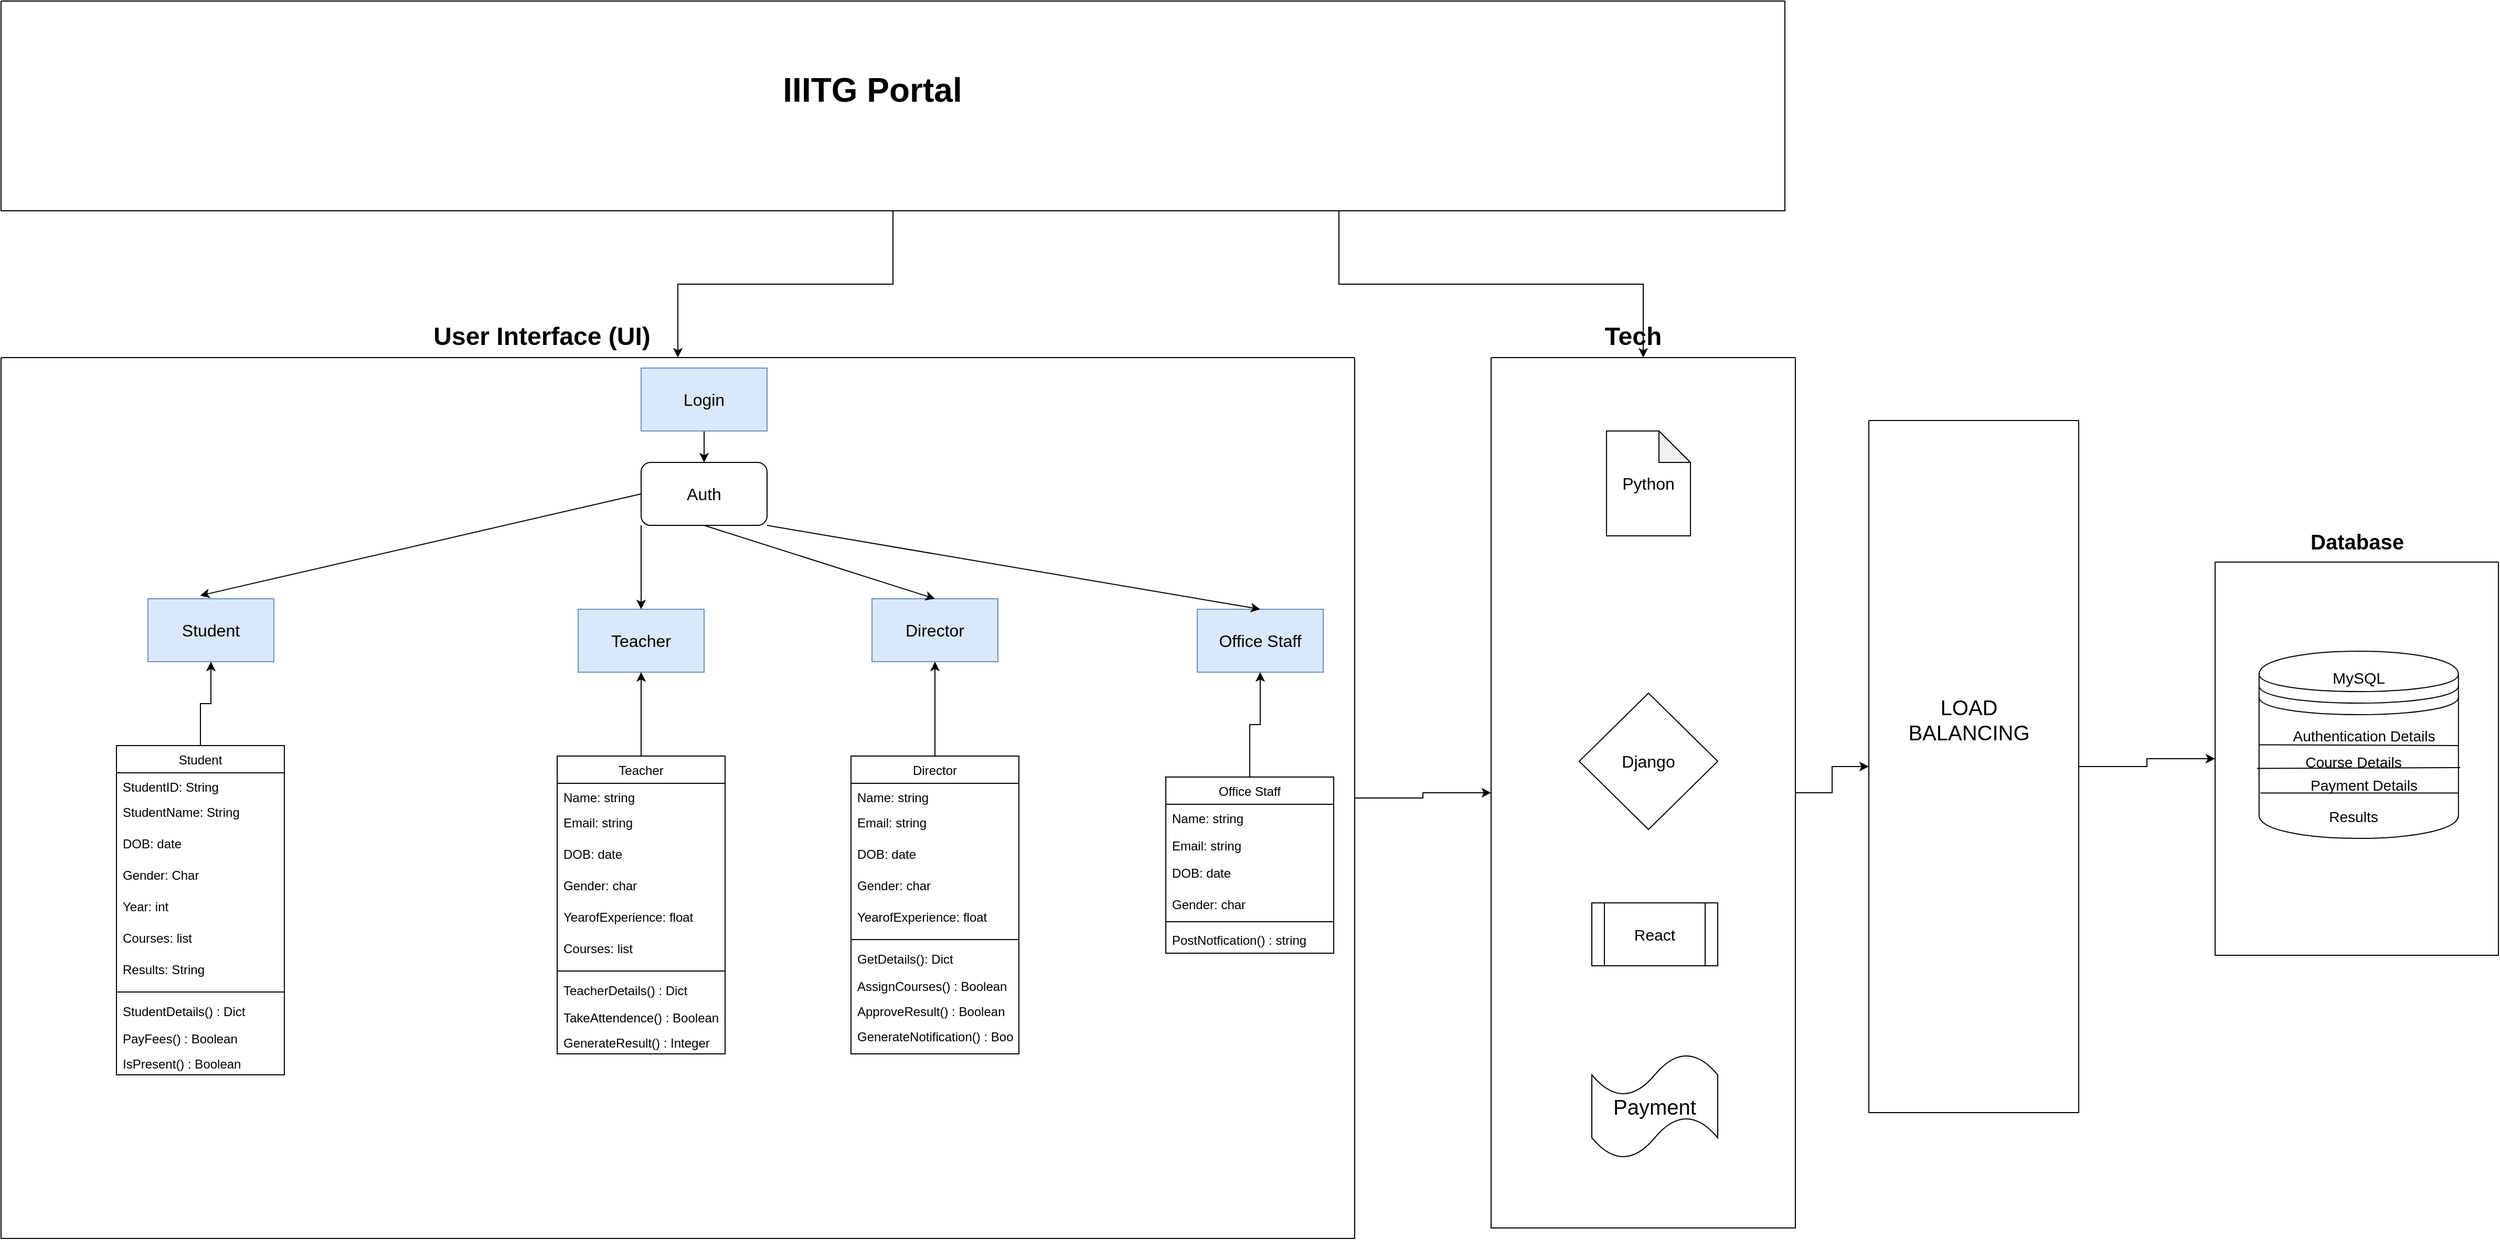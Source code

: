 <mxfile version="20.8.16" type="github">
  <diagram name="Page-1" id="5f0bae14-7c28-e335-631c-24af17079c00">
    <mxGraphModel dx="3136" dy="1663" grid="1" gridSize="10" guides="1" tooltips="1" connect="1" arrows="1" fold="1" page="1" pageScale="1" pageWidth="1100" pageHeight="850" background="none" math="0" shadow="0">
      <root>
        <mxCell id="0" />
        <mxCell id="1" parent="0" />
        <mxCell id="IGgQg_8KnwVarghvvdzZ-70" style="edgeStyle=orthogonalEdgeStyle;rounded=0;orthogonalLoop=1;jettySize=auto;html=1;exitX=0.5;exitY=1;exitDx=0;exitDy=0;entryX=0.5;entryY=0;entryDx=0;entryDy=0;fontSize=16;" parent="1" source="IGgQg_8KnwVarghvvdzZ-7" target="IGgQg_8KnwVarghvvdzZ-11" edge="1">
          <mxGeometry relative="1" as="geometry" />
        </mxCell>
        <mxCell id="IGgQg_8KnwVarghvvdzZ-7" value="Login" style="rounded=0;whiteSpace=wrap;html=1;fontSize=16;fillColor=#dae8fc;strokeColor=#6c8ebf;" parent="1" vertex="1">
          <mxGeometry x="360" y="10" width="120" height="60" as="geometry" />
        </mxCell>
        <mxCell id="IGgQg_8KnwVarghvvdzZ-8" value="Student" style="rounded=0;whiteSpace=wrap;html=1;fontSize=16;fillColor=#dae8fc;strokeColor=#6c8ebf;" parent="1" vertex="1">
          <mxGeometry x="-110" y="230" width="120" height="60" as="geometry" />
        </mxCell>
        <mxCell id="IGgQg_8KnwVarghvvdzZ-9" value="Teacher" style="rounded=0;whiteSpace=wrap;html=1;fontSize=16;fillColor=#dae8fc;strokeColor=#6c8ebf;" parent="1" vertex="1">
          <mxGeometry x="300" y="240" width="120" height="60" as="geometry" />
        </mxCell>
        <mxCell id="IGgQg_8KnwVarghvvdzZ-10" value="Director" style="rounded=0;whiteSpace=wrap;html=1;fontSize=16;fillColor=#dae8fc;strokeColor=#6c8ebf;" parent="1" vertex="1">
          <mxGeometry x="580" y="230" width="120" height="60" as="geometry" />
        </mxCell>
        <mxCell id="IGgQg_8KnwVarghvvdzZ-11" value="Auth" style="rounded=1;whiteSpace=wrap;html=1;fontSize=16;" parent="1" vertex="1">
          <mxGeometry x="360" y="100" width="120" height="60" as="geometry" />
        </mxCell>
        <mxCell id="IGgQg_8KnwVarghvvdzZ-12" value="Office Staff" style="rounded=0;whiteSpace=wrap;html=1;fontSize=16;fillColor=#dae8fc;strokeColor=#6c8ebf;" parent="1" vertex="1">
          <mxGeometry x="890" y="240" width="120" height="60" as="geometry" />
        </mxCell>
        <mxCell id="IGgQg_8KnwVarghvvdzZ-63" value="" style="endArrow=classic;html=1;rounded=0;fontSize=16;entryX=0.414;entryY=-0.05;entryDx=0;entryDy=0;entryPerimeter=0;exitX=0;exitY=0.5;exitDx=0;exitDy=0;" parent="1" source="IGgQg_8KnwVarghvvdzZ-11" target="IGgQg_8KnwVarghvvdzZ-8" edge="1">
          <mxGeometry width="50" height="50" relative="1" as="geometry">
            <mxPoint x="20" y="130" as="sourcePoint" />
            <mxPoint x="70" y="80" as="targetPoint" />
          </mxGeometry>
        </mxCell>
        <mxCell id="IGgQg_8KnwVarghvvdzZ-64" value="" style="endArrow=classic;html=1;rounded=0;fontSize=16;exitX=0;exitY=1;exitDx=0;exitDy=0;entryX=0.5;entryY=0;entryDx=0;entryDy=0;" parent="1" source="IGgQg_8KnwVarghvvdzZ-11" target="IGgQg_8KnwVarghvvdzZ-9" edge="1">
          <mxGeometry width="50" height="50" relative="1" as="geometry">
            <mxPoint x="-30" y="120" as="sourcePoint" />
            <mxPoint x="360" y="230" as="targetPoint" />
          </mxGeometry>
        </mxCell>
        <mxCell id="IGgQg_8KnwVarghvvdzZ-65" value="" style="endArrow=classic;html=1;rounded=0;fontSize=16;entryX=0.5;entryY=0;entryDx=0;entryDy=0;exitX=0.5;exitY=1;exitDx=0;exitDy=0;" parent="1" source="IGgQg_8KnwVarghvvdzZ-11" target="IGgQg_8KnwVarghvvdzZ-10" edge="1">
          <mxGeometry width="50" height="50" relative="1" as="geometry">
            <mxPoint x="100" y="100" as="sourcePoint" />
            <mxPoint x="150" y="50" as="targetPoint" />
          </mxGeometry>
        </mxCell>
        <mxCell id="IGgQg_8KnwVarghvvdzZ-66" value="" style="endArrow=classic;html=1;rounded=0;fontSize=16;entryX=0.5;entryY=0;entryDx=0;entryDy=0;exitX=1;exitY=1;exitDx=0;exitDy=0;" parent="1" source="IGgQg_8KnwVarghvvdzZ-11" target="IGgQg_8KnwVarghvvdzZ-12" edge="1">
          <mxGeometry width="50" height="50" relative="1" as="geometry">
            <mxPoint x="120" y="110" as="sourcePoint" />
            <mxPoint x="170" y="60" as="targetPoint" />
          </mxGeometry>
        </mxCell>
        <mxCell id="IGgQg_8KnwVarghvvdzZ-94" style="edgeStyle=orthogonalEdgeStyle;rounded=0;orthogonalLoop=1;jettySize=auto;html=1;exitX=1;exitY=0.5;exitDx=0;exitDy=0;entryX=0;entryY=0.5;entryDx=0;entryDy=0;fontSize=16;" parent="1" source="IGgQg_8KnwVarghvvdzZ-72" target="IGgQg_8KnwVarghvvdzZ-85" edge="1">
          <mxGeometry relative="1" as="geometry" />
        </mxCell>
        <mxCell id="IGgQg_8KnwVarghvvdzZ-72" value="" style="swimlane;startSize=0;fontSize=16;" parent="1" vertex="1">
          <mxGeometry x="-250" width="1290" height="840" as="geometry" />
        </mxCell>
        <mxCell id="BYjW-Z8Fg1tWiA0JsFKe-75" style="edgeStyle=orthogonalEdgeStyle;rounded=0;orthogonalLoop=1;jettySize=auto;html=1;exitX=1;exitY=0.5;exitDx=0;exitDy=0;entryX=0;entryY=0.5;entryDx=0;entryDy=0;fontSize=20;" edge="1" parent="1" source="IGgQg_8KnwVarghvvdzZ-85" target="BYjW-Z8Fg1tWiA0JsFKe-73">
          <mxGeometry relative="1" as="geometry" />
        </mxCell>
        <mxCell id="IGgQg_8KnwVarghvvdzZ-85" value="" style="swimlane;startSize=0;fontSize=16;" parent="1" vertex="1">
          <mxGeometry x="1170" width="290" height="830" as="geometry" />
        </mxCell>
        <mxCell id="IGgQg_8KnwVarghvvdzZ-88" value="Python" style="shape=note;whiteSpace=wrap;html=1;backgroundOutline=1;darkOpacity=0.05;fontSize=16;" parent="IGgQg_8KnwVarghvvdzZ-85" vertex="1">
          <mxGeometry x="110" y="70" width="80" height="100" as="geometry" />
        </mxCell>
        <mxCell id="IGgQg_8KnwVarghvvdzZ-89" value="Django" style="rhombus;whiteSpace=wrap;html=1;fontSize=16;" parent="IGgQg_8KnwVarghvvdzZ-85" vertex="1">
          <mxGeometry x="84" y="320" width="132" height="130" as="geometry" />
        </mxCell>
        <mxCell id="BYjW-Z8Fg1tWiA0JsFKe-4" value="&lt;font style=&quot;font-size: 15px;&quot;&gt;React&lt;/font&gt;" style="shape=process;whiteSpace=wrap;html=1;backgroundOutline=1;" vertex="1" parent="IGgQg_8KnwVarghvvdzZ-85">
          <mxGeometry x="96" y="520" width="120" height="60" as="geometry" />
        </mxCell>
        <mxCell id="BYjW-Z8Fg1tWiA0JsFKe-77" value="Payment" style="shape=tape;whiteSpace=wrap;html=1;fontSize=20;" vertex="1" parent="IGgQg_8KnwVarghvvdzZ-85">
          <mxGeometry x="96" y="664" width="120" height="100" as="geometry" />
        </mxCell>
        <mxCell id="IGgQg_8KnwVarghvvdzZ-92" style="edgeStyle=orthogonalEdgeStyle;rounded=0;orthogonalLoop=1;jettySize=auto;html=1;exitX=0.5;exitY=1;exitDx=0;exitDy=0;fontSize=16;" parent="1" source="IGgQg_8KnwVarghvvdzZ-90" target="IGgQg_8KnwVarghvvdzZ-72" edge="1">
          <mxGeometry relative="1" as="geometry" />
        </mxCell>
        <mxCell id="IGgQg_8KnwVarghvvdzZ-93" style="edgeStyle=orthogonalEdgeStyle;rounded=0;orthogonalLoop=1;jettySize=auto;html=1;exitX=0.75;exitY=1;exitDx=0;exitDy=0;entryX=0.5;entryY=0;entryDx=0;entryDy=0;fontSize=16;" parent="1" source="IGgQg_8KnwVarghvvdzZ-90" target="IGgQg_8KnwVarghvvdzZ-85" edge="1">
          <mxGeometry relative="1" as="geometry" />
        </mxCell>
        <mxCell id="IGgQg_8KnwVarghvvdzZ-90" value="" style="swimlane;startSize=0;fontSize=16;" parent="1" vertex="1">
          <mxGeometry x="-250" y="-340" width="1700" height="200" as="geometry" />
        </mxCell>
        <mxCell id="IGgQg_8KnwVarghvvdzZ-96" value="&lt;h1&gt;IIITG Portal&lt;/h1&gt;" style="text;html=1;align=center;verticalAlign=middle;resizable=0;points=[];autosize=1;strokeColor=none;fillColor=none;fontSize=16;" parent="IGgQg_8KnwVarghvvdzZ-90" vertex="1">
          <mxGeometry x="735" y="40" width="190" height="90" as="geometry" />
        </mxCell>
        <mxCell id="IGgQg_8KnwVarghvvdzZ-97" value="&lt;h2&gt;User Interface (UI)&lt;/h2&gt;" style="text;html=1;align=center;verticalAlign=middle;resizable=0;points=[];autosize=1;strokeColor=none;fillColor=none;fontSize=16;" parent="1" vertex="1">
          <mxGeometry x="150" y="-60" width="230" height="80" as="geometry" />
        </mxCell>
        <mxCell id="IGgQg_8KnwVarghvvdzZ-98" value="&lt;h2&gt;Tech&lt;/h2&gt;" style="text;html=1;align=center;verticalAlign=middle;resizable=0;points=[];autosize=1;strokeColor=none;fillColor=none;fontSize=16;" parent="1" vertex="1">
          <mxGeometry x="1265" y="-60" width="80" height="80" as="geometry" />
        </mxCell>
        <mxCell id="BYjW-Z8Fg1tWiA0JsFKe-1" value="" style="swimlane;startSize=0;" vertex="1" parent="1">
          <mxGeometry x="1860" y="195" width="270" height="375" as="geometry" />
        </mxCell>
        <mxCell id="BYjW-Z8Fg1tWiA0JsFKe-64" value="" style="shape=datastore;whiteSpace=wrap;html=1;" vertex="1" parent="BYjW-Z8Fg1tWiA0JsFKe-1">
          <mxGeometry x="41.9" y="85" width="190" height="178.5" as="geometry" />
        </mxCell>
        <mxCell id="BYjW-Z8Fg1tWiA0JsFKe-65" value="MySQL" style="text;html=1;strokeColor=none;fillColor=none;align=center;verticalAlign=middle;whiteSpace=wrap;rounded=0;fontSize=15;" vertex="1" parent="BYjW-Z8Fg1tWiA0JsFKe-1">
          <mxGeometry x="106.9" y="95" width="60" height="30" as="geometry" />
        </mxCell>
        <mxCell id="BYjW-Z8Fg1tWiA0JsFKe-66" value="" style="endArrow=none;html=1;rounded=0;fontSize=15;entryX=1.009;entryY=0.622;entryDx=0;entryDy=0;entryPerimeter=0;exitX=-0.01;exitY=0.626;exitDx=0;exitDy=0;exitPerimeter=0;" edge="1" parent="BYjW-Z8Fg1tWiA0JsFKe-1" source="BYjW-Z8Fg1tWiA0JsFKe-64" target="BYjW-Z8Fg1tWiA0JsFKe-64">
          <mxGeometry width="50" height="50" relative="1" as="geometry">
            <mxPoint x="43.61" y="195.003" as="sourcePoint" />
            <mxPoint x="231.9" y="198.037" as="targetPoint" />
          </mxGeometry>
        </mxCell>
        <mxCell id="BYjW-Z8Fg1tWiA0JsFKe-67" value="" style="endArrow=none;html=1;rounded=0;fontSize=15;entryX=1;entryY=0.504;entryDx=0;entryDy=0;entryPerimeter=0;exitX=0;exitY=0.5;exitDx=0;exitDy=0;" edge="1" parent="BYjW-Z8Fg1tWiA0JsFKe-1" source="BYjW-Z8Fg1tWiA0JsFKe-64" target="BYjW-Z8Fg1tWiA0JsFKe-64">
          <mxGeometry width="50" height="50" relative="1" as="geometry">
            <mxPoint x="41.9" y="184.999" as="sourcePoint" />
            <mxPoint x="236.27" y="184.999" as="targetPoint" />
          </mxGeometry>
        </mxCell>
        <mxCell id="BYjW-Z8Fg1tWiA0JsFKe-68" value="&lt;font style=&quot;font-size: 14px;&quot;&gt;Authentication Details&lt;/font&gt;" style="text;html=1;strokeColor=none;fillColor=none;align=center;verticalAlign=middle;whiteSpace=wrap;rounded=0;fontSize=15;" vertex="1" parent="BYjW-Z8Fg1tWiA0JsFKe-1">
          <mxGeometry x="51.9" y="150" width="180" height="30" as="geometry" />
        </mxCell>
        <mxCell id="BYjW-Z8Fg1tWiA0JsFKe-69" value="&lt;font style=&quot;font-size: 14px;&quot;&gt;Course Details&lt;/font&gt;" style="text;html=1;strokeColor=none;fillColor=none;align=center;verticalAlign=middle;whiteSpace=wrap;rounded=0;fontSize=15;" vertex="1" parent="BYjW-Z8Fg1tWiA0JsFKe-1">
          <mxGeometry x="41.9" y="175" width="180" height="30" as="geometry" />
        </mxCell>
        <mxCell id="BYjW-Z8Fg1tWiA0JsFKe-70" value="" style="endArrow=none;html=1;rounded=0;fontSize=15;entryX=0.997;entryY=0.775;entryDx=0;entryDy=0;entryPerimeter=0;exitX=0.006;exitY=0.758;exitDx=0;exitDy=0;exitPerimeter=0;" edge="1" parent="BYjW-Z8Fg1tWiA0JsFKe-1" source="BYjW-Z8Fg1tWiA0JsFKe-64" target="BYjW-Z8Fg1tWiA0JsFKe-71">
          <mxGeometry width="50" height="50" relative="1" as="geometry">
            <mxPoint x="43.04" y="220.303" as="sourcePoint" />
            <mxPoint x="231.33" y="223.337" as="targetPoint" />
          </mxGeometry>
        </mxCell>
        <mxCell id="BYjW-Z8Fg1tWiA0JsFKe-71" value="&lt;span style=&quot;font-size: 14px;&quot;&gt;Payment Details&lt;/span&gt;" style="text;html=1;strokeColor=none;fillColor=none;align=center;verticalAlign=middle;whiteSpace=wrap;rounded=0;fontSize=15;" vertex="1" parent="BYjW-Z8Fg1tWiA0JsFKe-1">
          <mxGeometry x="51.9" y="197" width="180" height="30" as="geometry" />
        </mxCell>
        <mxCell id="BYjW-Z8Fg1tWiA0JsFKe-72" value="&lt;font style=&quot;font-size: 14px;&quot;&gt;Results&lt;/font&gt;" style="text;html=1;strokeColor=none;fillColor=none;align=center;verticalAlign=middle;whiteSpace=wrap;rounded=0;fontSize=15;" vertex="1" parent="BYjW-Z8Fg1tWiA0JsFKe-1">
          <mxGeometry x="41.9" y="227" width="180" height="30" as="geometry" />
        </mxCell>
        <mxCell id="BYjW-Z8Fg1tWiA0JsFKe-2" value="&lt;font style=&quot;font-size: 20px;&quot;&gt;&lt;b&gt;Database&lt;/b&gt;&lt;/font&gt;" style="text;html=1;align=center;verticalAlign=middle;resizable=0;points=[];autosize=1;strokeColor=none;fillColor=none;" vertex="1" parent="1">
          <mxGeometry x="1940" y="155" width="110" height="40" as="geometry" />
        </mxCell>
        <mxCell id="BYjW-Z8Fg1tWiA0JsFKe-29" style="edgeStyle=orthogonalEdgeStyle;rounded=0;orthogonalLoop=1;jettySize=auto;html=1;fontSize=20;" edge="1" parent="1" source="BYjW-Z8Fg1tWiA0JsFKe-17" target="IGgQg_8KnwVarghvvdzZ-8">
          <mxGeometry relative="1" as="geometry" />
        </mxCell>
        <mxCell id="BYjW-Z8Fg1tWiA0JsFKe-17" value="Student" style="swimlane;fontStyle=0;align=center;verticalAlign=top;childLayout=stackLayout;horizontal=1;startSize=26;horizontalStack=0;resizeParent=1;resizeLast=0;collapsible=1;marginBottom=0;rounded=0;shadow=0;strokeWidth=1;" vertex="1" parent="1">
          <mxGeometry x="-140" y="370" width="160" height="314" as="geometry">
            <mxRectangle x="-410" y="360" width="160" height="26" as="alternateBounds" />
          </mxGeometry>
        </mxCell>
        <mxCell id="BYjW-Z8Fg1tWiA0JsFKe-18" value="StudentID: String" style="text;align=left;verticalAlign=top;spacingLeft=4;spacingRight=4;overflow=hidden;rotatable=0;points=[[0,0.5],[1,0.5]];portConstraint=eastwest;" vertex="1" parent="BYjW-Z8Fg1tWiA0JsFKe-17">
          <mxGeometry y="26" width="160" height="24" as="geometry" />
        </mxCell>
        <mxCell id="BYjW-Z8Fg1tWiA0JsFKe-19" value="StudentName: String" style="text;align=left;verticalAlign=top;spacingLeft=4;spacingRight=4;overflow=hidden;rotatable=0;points=[[0,0.5],[1,0.5]];portConstraint=eastwest;rounded=0;shadow=0;html=0;" vertex="1" parent="BYjW-Z8Fg1tWiA0JsFKe-17">
          <mxGeometry y="50" width="160" height="30" as="geometry" />
        </mxCell>
        <mxCell id="BYjW-Z8Fg1tWiA0JsFKe-20" value="DOB: date" style="text;align=left;verticalAlign=top;spacingLeft=4;spacingRight=4;overflow=hidden;rotatable=0;points=[[0,0.5],[1,0.5]];portConstraint=eastwest;rounded=0;shadow=0;html=0;" vertex="1" parent="BYjW-Z8Fg1tWiA0JsFKe-17">
          <mxGeometry y="80" width="160" height="30" as="geometry" />
        </mxCell>
        <mxCell id="BYjW-Z8Fg1tWiA0JsFKe-21" value="Gender: Char" style="text;align=left;verticalAlign=top;spacingLeft=4;spacingRight=4;overflow=hidden;rotatable=0;points=[[0,0.5],[1,0.5]];portConstraint=eastwest;rounded=0;shadow=0;html=0;" vertex="1" parent="BYjW-Z8Fg1tWiA0JsFKe-17">
          <mxGeometry y="110" width="160" height="30" as="geometry" />
        </mxCell>
        <mxCell id="BYjW-Z8Fg1tWiA0JsFKe-22" value="Year: int" style="text;align=left;verticalAlign=top;spacingLeft=4;spacingRight=4;overflow=hidden;rotatable=0;points=[[0,0.5],[1,0.5]];portConstraint=eastwest;rounded=0;shadow=0;html=0;" vertex="1" parent="BYjW-Z8Fg1tWiA0JsFKe-17">
          <mxGeometry y="140" width="160" height="30" as="geometry" />
        </mxCell>
        <mxCell id="BYjW-Z8Fg1tWiA0JsFKe-23" value="Courses: list" style="text;align=left;verticalAlign=top;spacingLeft=4;spacingRight=4;overflow=hidden;rotatable=0;points=[[0,0.5],[1,0.5]];portConstraint=eastwest;rounded=0;shadow=0;html=0;" vertex="1" parent="BYjW-Z8Fg1tWiA0JsFKe-17">
          <mxGeometry y="170" width="160" height="30" as="geometry" />
        </mxCell>
        <mxCell id="BYjW-Z8Fg1tWiA0JsFKe-24" value="Results: String" style="text;align=left;verticalAlign=top;spacingLeft=4;spacingRight=4;overflow=hidden;rotatable=0;points=[[0,0.5],[1,0.5]];portConstraint=eastwest;rounded=0;shadow=0;html=0;" vertex="1" parent="BYjW-Z8Fg1tWiA0JsFKe-17">
          <mxGeometry y="200" width="160" height="30" as="geometry" />
        </mxCell>
        <mxCell id="BYjW-Z8Fg1tWiA0JsFKe-25" value="" style="line;html=1;strokeWidth=1;align=left;verticalAlign=middle;spacingTop=-1;spacingLeft=3;spacingRight=3;rotatable=0;labelPosition=right;points=[];portConstraint=eastwest;" vertex="1" parent="BYjW-Z8Fg1tWiA0JsFKe-17">
          <mxGeometry y="230" width="160" height="10" as="geometry" />
        </mxCell>
        <mxCell id="BYjW-Z8Fg1tWiA0JsFKe-26" value="StudentDetails() : Dict" style="text;align=left;verticalAlign=top;spacingLeft=4;spacingRight=4;overflow=hidden;rotatable=0;points=[[0,0.5],[1,0.5]];portConstraint=eastwest;fontStyle=0" vertex="1" parent="BYjW-Z8Fg1tWiA0JsFKe-17">
          <mxGeometry y="240" width="160" height="26" as="geometry" />
        </mxCell>
        <mxCell id="BYjW-Z8Fg1tWiA0JsFKe-27" value="PayFees() : Boolean" style="text;align=left;verticalAlign=top;spacingLeft=4;spacingRight=4;overflow=hidden;rotatable=0;points=[[0,0.5],[1,0.5]];portConstraint=eastwest;" vertex="1" parent="BYjW-Z8Fg1tWiA0JsFKe-17">
          <mxGeometry y="266" width="160" height="24" as="geometry" />
        </mxCell>
        <mxCell id="BYjW-Z8Fg1tWiA0JsFKe-28" value="IsPresent() : Boolean" style="text;align=left;verticalAlign=top;spacingLeft=4;spacingRight=4;overflow=hidden;rotatable=0;points=[[0,0.5],[1,0.5]];portConstraint=eastwest;" vertex="1" parent="BYjW-Z8Fg1tWiA0JsFKe-17">
          <mxGeometry y="290" width="160" height="24" as="geometry" />
        </mxCell>
        <mxCell id="BYjW-Z8Fg1tWiA0JsFKe-42" style="edgeStyle=orthogonalEdgeStyle;rounded=0;orthogonalLoop=1;jettySize=auto;html=1;exitX=0.5;exitY=0;exitDx=0;exitDy=0;entryX=0.5;entryY=1;entryDx=0;entryDy=0;fontSize=20;" edge="1" parent="1" source="BYjW-Z8Fg1tWiA0JsFKe-30" target="IGgQg_8KnwVarghvvdzZ-9">
          <mxGeometry relative="1" as="geometry" />
        </mxCell>
        <mxCell id="BYjW-Z8Fg1tWiA0JsFKe-30" value="Teacher" style="swimlane;fontStyle=0;align=center;verticalAlign=top;childLayout=stackLayout;horizontal=1;startSize=26;horizontalStack=0;resizeParent=1;resizeLast=0;collapsible=1;marginBottom=0;rounded=0;shadow=0;strokeWidth=1;" vertex="1" parent="1">
          <mxGeometry x="280" y="380" width="160" height="284" as="geometry">
            <mxRectangle x="-180" y="360" width="160" height="26" as="alternateBounds" />
          </mxGeometry>
        </mxCell>
        <mxCell id="BYjW-Z8Fg1tWiA0JsFKe-31" value="Name: string" style="text;align=left;verticalAlign=top;spacingLeft=4;spacingRight=4;overflow=hidden;rotatable=0;points=[[0,0.5],[1,0.5]];portConstraint=eastwest;" vertex="1" parent="BYjW-Z8Fg1tWiA0JsFKe-30">
          <mxGeometry y="26" width="160" height="24" as="geometry" />
        </mxCell>
        <mxCell id="BYjW-Z8Fg1tWiA0JsFKe-32" value="Email: string" style="text;align=left;verticalAlign=top;spacingLeft=4;spacingRight=4;overflow=hidden;rotatable=0;points=[[0,0.5],[1,0.5]];portConstraint=eastwest;rounded=0;shadow=0;html=0;" vertex="1" parent="BYjW-Z8Fg1tWiA0JsFKe-30">
          <mxGeometry y="50" width="160" height="30" as="geometry" />
        </mxCell>
        <mxCell id="BYjW-Z8Fg1tWiA0JsFKe-33" value="DOB: date" style="text;align=left;verticalAlign=top;spacingLeft=4;spacingRight=4;overflow=hidden;rotatable=0;points=[[0,0.5],[1,0.5]];portConstraint=eastwest;rounded=0;shadow=0;html=0;" vertex="1" parent="BYjW-Z8Fg1tWiA0JsFKe-30">
          <mxGeometry y="80" width="160" height="30" as="geometry" />
        </mxCell>
        <mxCell id="BYjW-Z8Fg1tWiA0JsFKe-34" value="Gender: char" style="text;align=left;verticalAlign=top;spacingLeft=4;spacingRight=4;overflow=hidden;rotatable=0;points=[[0,0.5],[1,0.5]];portConstraint=eastwest;rounded=0;shadow=0;html=0;" vertex="1" parent="BYjW-Z8Fg1tWiA0JsFKe-30">
          <mxGeometry y="110" width="160" height="30" as="geometry" />
        </mxCell>
        <mxCell id="BYjW-Z8Fg1tWiA0JsFKe-35" value="YearofExperience: float" style="text;align=left;verticalAlign=top;spacingLeft=4;spacingRight=4;overflow=hidden;rotatable=0;points=[[0,0.5],[1,0.5]];portConstraint=eastwest;rounded=0;shadow=0;html=0;" vertex="1" parent="BYjW-Z8Fg1tWiA0JsFKe-30">
          <mxGeometry y="140" width="160" height="30" as="geometry" />
        </mxCell>
        <mxCell id="BYjW-Z8Fg1tWiA0JsFKe-36" value="Courses: list" style="text;align=left;verticalAlign=top;spacingLeft=4;spacingRight=4;overflow=hidden;rotatable=0;points=[[0,0.5],[1,0.5]];portConstraint=eastwest;rounded=0;shadow=0;html=0;" vertex="1" parent="BYjW-Z8Fg1tWiA0JsFKe-30">
          <mxGeometry y="170" width="160" height="30" as="geometry" />
        </mxCell>
        <mxCell id="BYjW-Z8Fg1tWiA0JsFKe-37" value="" style="line;html=1;strokeWidth=1;align=left;verticalAlign=middle;spacingTop=-1;spacingLeft=3;spacingRight=3;rotatable=0;labelPosition=right;points=[];portConstraint=eastwest;" vertex="1" parent="BYjW-Z8Fg1tWiA0JsFKe-30">
          <mxGeometry y="200" width="160" height="10" as="geometry" />
        </mxCell>
        <mxCell id="BYjW-Z8Fg1tWiA0JsFKe-38" value="TeacherDetails() : Dict" style="text;align=left;verticalAlign=top;spacingLeft=4;spacingRight=4;overflow=hidden;rotatable=0;points=[[0,0.5],[1,0.5]];portConstraint=eastwest;fontStyle=0" vertex="1" parent="BYjW-Z8Fg1tWiA0JsFKe-30">
          <mxGeometry y="210" width="160" height="26" as="geometry" />
        </mxCell>
        <mxCell id="BYjW-Z8Fg1tWiA0JsFKe-39" value="TakeAttendence() : Boolean" style="text;align=left;verticalAlign=top;spacingLeft=4;spacingRight=4;overflow=hidden;rotatable=0;points=[[0,0.5],[1,0.5]];portConstraint=eastwest;" vertex="1" parent="BYjW-Z8Fg1tWiA0JsFKe-30">
          <mxGeometry y="236" width="160" height="24" as="geometry" />
        </mxCell>
        <mxCell id="BYjW-Z8Fg1tWiA0JsFKe-40" value="GenerateResult() : Integer" style="text;align=left;verticalAlign=top;spacingLeft=4;spacingRight=4;overflow=hidden;rotatable=0;points=[[0,0.5],[1,0.5]];portConstraint=eastwest;" vertex="1" parent="BYjW-Z8Fg1tWiA0JsFKe-30">
          <mxGeometry y="260" width="160" height="24" as="geometry" />
        </mxCell>
        <mxCell id="BYjW-Z8Fg1tWiA0JsFKe-55" style="edgeStyle=orthogonalEdgeStyle;rounded=0;orthogonalLoop=1;jettySize=auto;html=1;entryX=0.5;entryY=1;entryDx=0;entryDy=0;fontSize=20;" edge="1" parent="1" source="BYjW-Z8Fg1tWiA0JsFKe-44" target="IGgQg_8KnwVarghvvdzZ-10">
          <mxGeometry relative="1" as="geometry" />
        </mxCell>
        <mxCell id="BYjW-Z8Fg1tWiA0JsFKe-44" value="Director" style="swimlane;fontStyle=0;align=center;verticalAlign=top;childLayout=stackLayout;horizontal=1;startSize=26;horizontalStack=0;resizeParent=1;resizeLast=0;collapsible=1;marginBottom=0;rounded=0;shadow=0;strokeWidth=1;" vertex="1" parent="1">
          <mxGeometry x="560" y="380" width="160" height="284" as="geometry">
            <mxRectangle x="70" y="360" width="160" height="26" as="alternateBounds" />
          </mxGeometry>
        </mxCell>
        <mxCell id="BYjW-Z8Fg1tWiA0JsFKe-45" value="Name: string" style="text;align=left;verticalAlign=top;spacingLeft=4;spacingRight=4;overflow=hidden;rotatable=0;points=[[0,0.5],[1,0.5]];portConstraint=eastwest;" vertex="1" parent="BYjW-Z8Fg1tWiA0JsFKe-44">
          <mxGeometry y="26" width="160" height="24" as="geometry" />
        </mxCell>
        <mxCell id="BYjW-Z8Fg1tWiA0JsFKe-46" value="Email: string" style="text;align=left;verticalAlign=top;spacingLeft=4;spacingRight=4;overflow=hidden;rotatable=0;points=[[0,0.5],[1,0.5]];portConstraint=eastwest;rounded=0;shadow=0;html=0;" vertex="1" parent="BYjW-Z8Fg1tWiA0JsFKe-44">
          <mxGeometry y="50" width="160" height="30" as="geometry" />
        </mxCell>
        <mxCell id="BYjW-Z8Fg1tWiA0JsFKe-47" value="DOB: date" style="text;align=left;verticalAlign=top;spacingLeft=4;spacingRight=4;overflow=hidden;rotatable=0;points=[[0,0.5],[1,0.5]];portConstraint=eastwest;rounded=0;shadow=0;html=0;" vertex="1" parent="BYjW-Z8Fg1tWiA0JsFKe-44">
          <mxGeometry y="80" width="160" height="30" as="geometry" />
        </mxCell>
        <mxCell id="BYjW-Z8Fg1tWiA0JsFKe-48" value="Gender: char" style="text;align=left;verticalAlign=top;spacingLeft=4;spacingRight=4;overflow=hidden;rotatable=0;points=[[0,0.5],[1,0.5]];portConstraint=eastwest;rounded=0;shadow=0;html=0;" vertex="1" parent="BYjW-Z8Fg1tWiA0JsFKe-44">
          <mxGeometry y="110" width="160" height="30" as="geometry" />
        </mxCell>
        <mxCell id="BYjW-Z8Fg1tWiA0JsFKe-49" value="YearofExperience: float" style="text;align=left;verticalAlign=top;spacingLeft=4;spacingRight=4;overflow=hidden;rotatable=0;points=[[0,0.5],[1,0.5]];portConstraint=eastwest;rounded=0;shadow=0;html=0;" vertex="1" parent="BYjW-Z8Fg1tWiA0JsFKe-44">
          <mxGeometry y="140" width="160" height="30" as="geometry" />
        </mxCell>
        <mxCell id="BYjW-Z8Fg1tWiA0JsFKe-50" value="" style="line;html=1;strokeWidth=1;align=left;verticalAlign=middle;spacingTop=-1;spacingLeft=3;spacingRight=3;rotatable=0;labelPosition=right;points=[];portConstraint=eastwest;" vertex="1" parent="BYjW-Z8Fg1tWiA0JsFKe-44">
          <mxGeometry y="170" width="160" height="10" as="geometry" />
        </mxCell>
        <mxCell id="BYjW-Z8Fg1tWiA0JsFKe-51" value="GetDetails(): Dict" style="text;align=left;verticalAlign=top;spacingLeft=4;spacingRight=4;overflow=hidden;rotatable=0;points=[[0,0.5],[1,0.5]];portConstraint=eastwest;fontStyle=0" vertex="1" parent="BYjW-Z8Fg1tWiA0JsFKe-44">
          <mxGeometry y="180" width="160" height="26" as="geometry" />
        </mxCell>
        <mxCell id="BYjW-Z8Fg1tWiA0JsFKe-52" value="AssignCourses() : Boolean" style="text;align=left;verticalAlign=top;spacingLeft=4;spacingRight=4;overflow=hidden;rotatable=0;points=[[0,0.5],[1,0.5]];portConstraint=eastwest;" vertex="1" parent="BYjW-Z8Fg1tWiA0JsFKe-44">
          <mxGeometry y="206" width="160" height="24" as="geometry" />
        </mxCell>
        <mxCell id="BYjW-Z8Fg1tWiA0JsFKe-53" value="ApproveResult() : Boolean" style="text;align=left;verticalAlign=top;spacingLeft=4;spacingRight=4;overflow=hidden;rotatable=0;points=[[0,0.5],[1,0.5]];portConstraint=eastwest;" vertex="1" parent="BYjW-Z8Fg1tWiA0JsFKe-44">
          <mxGeometry y="230" width="160" height="24" as="geometry" />
        </mxCell>
        <mxCell id="BYjW-Z8Fg1tWiA0JsFKe-54" value="GenerateNotification() : Bool" style="text;align=left;verticalAlign=top;spacingLeft=4;spacingRight=4;overflow=hidden;rotatable=0;points=[[0,0.5],[1,0.5]];portConstraint=eastwest;" vertex="1" parent="BYjW-Z8Fg1tWiA0JsFKe-44">
          <mxGeometry y="254" width="160" height="24" as="geometry" />
        </mxCell>
        <mxCell id="BYjW-Z8Fg1tWiA0JsFKe-63" style="edgeStyle=orthogonalEdgeStyle;rounded=0;orthogonalLoop=1;jettySize=auto;html=1;entryX=0.5;entryY=1;entryDx=0;entryDy=0;fontSize=20;" edge="1" parent="1" source="BYjW-Z8Fg1tWiA0JsFKe-56" target="IGgQg_8KnwVarghvvdzZ-12">
          <mxGeometry relative="1" as="geometry" />
        </mxCell>
        <mxCell id="BYjW-Z8Fg1tWiA0JsFKe-56" value="Office Staff" style="swimlane;fontStyle=0;align=center;verticalAlign=top;childLayout=stackLayout;horizontal=1;startSize=26;horizontalStack=0;resizeParent=1;resizeLast=0;collapsible=1;marginBottom=0;rounded=0;shadow=0;strokeWidth=1;" vertex="1" parent="1">
          <mxGeometry x="860" y="400" width="160" height="168" as="geometry">
            <mxRectangle x="310" y="360" width="170" height="26" as="alternateBounds" />
          </mxGeometry>
        </mxCell>
        <mxCell id="BYjW-Z8Fg1tWiA0JsFKe-57" value="Name: string" style="text;align=left;verticalAlign=top;spacingLeft=4;spacingRight=4;overflow=hidden;rotatable=0;points=[[0,0.5],[1,0.5]];portConstraint=eastwest;" vertex="1" parent="BYjW-Z8Fg1tWiA0JsFKe-56">
          <mxGeometry y="26" width="160" height="26" as="geometry" />
        </mxCell>
        <mxCell id="BYjW-Z8Fg1tWiA0JsFKe-58" value="Email: string" style="text;align=left;verticalAlign=top;spacingLeft=4;spacingRight=4;overflow=hidden;rotatable=0;points=[[0,0.5],[1,0.5]];portConstraint=eastwest;" vertex="1" parent="BYjW-Z8Fg1tWiA0JsFKe-56">
          <mxGeometry y="52" width="160" height="26" as="geometry" />
        </mxCell>
        <mxCell id="BYjW-Z8Fg1tWiA0JsFKe-59" value="DOB: date" style="text;align=left;verticalAlign=top;spacingLeft=4;spacingRight=4;overflow=hidden;rotatable=0;points=[[0,0.5],[1,0.5]];portConstraint=eastwest;rounded=0;shadow=0;html=0;" vertex="1" parent="BYjW-Z8Fg1tWiA0JsFKe-56">
          <mxGeometry y="78" width="160" height="30" as="geometry" />
        </mxCell>
        <mxCell id="BYjW-Z8Fg1tWiA0JsFKe-60" value="Gender: char" style="text;align=left;verticalAlign=top;spacingLeft=4;spacingRight=4;overflow=hidden;rotatable=0;points=[[0,0.5],[1,0.5]];portConstraint=eastwest;" vertex="1" parent="BYjW-Z8Fg1tWiA0JsFKe-56">
          <mxGeometry y="108" width="160" height="26" as="geometry" />
        </mxCell>
        <mxCell id="BYjW-Z8Fg1tWiA0JsFKe-61" value="" style="line;html=1;strokeWidth=1;align=left;verticalAlign=middle;spacingTop=-1;spacingLeft=3;spacingRight=3;rotatable=0;labelPosition=right;points=[];portConstraint=eastwest;" vertex="1" parent="BYjW-Z8Fg1tWiA0JsFKe-56">
          <mxGeometry y="134" width="160" height="8" as="geometry" />
        </mxCell>
        <mxCell id="BYjW-Z8Fg1tWiA0JsFKe-62" value="PostNotfication() : string" style="text;align=left;verticalAlign=top;spacingLeft=4;spacingRight=4;overflow=hidden;rotatable=0;points=[[0,0.5],[1,0.5]];portConstraint=eastwest;" vertex="1" parent="BYjW-Z8Fg1tWiA0JsFKe-56">
          <mxGeometry y="142" width="160" height="26" as="geometry" />
        </mxCell>
        <mxCell id="BYjW-Z8Fg1tWiA0JsFKe-76" style="edgeStyle=orthogonalEdgeStyle;rounded=0;orthogonalLoop=1;jettySize=auto;html=1;exitX=1;exitY=0.5;exitDx=0;exitDy=0;entryX=0;entryY=0.5;entryDx=0;entryDy=0;fontSize=20;" edge="1" parent="1" source="BYjW-Z8Fg1tWiA0JsFKe-73" target="BYjW-Z8Fg1tWiA0JsFKe-1">
          <mxGeometry relative="1" as="geometry" />
        </mxCell>
        <mxCell id="BYjW-Z8Fg1tWiA0JsFKe-73" value="" style="swimlane;startSize=0;fontSize=20;" vertex="1" parent="1">
          <mxGeometry x="1530" y="60" width="200" height="660" as="geometry" />
        </mxCell>
        <mxCell id="BYjW-Z8Fg1tWiA0JsFKe-74" value="LOAD&lt;br&gt;BALANCING" style="text;html=1;align=center;verticalAlign=middle;resizable=0;points=[];autosize=1;strokeColor=none;fillColor=none;fontSize=20;" vertex="1" parent="BYjW-Z8Fg1tWiA0JsFKe-73">
          <mxGeometry x="25" y="255" width="140" height="60" as="geometry" />
        </mxCell>
      </root>
    </mxGraphModel>
  </diagram>
</mxfile>
